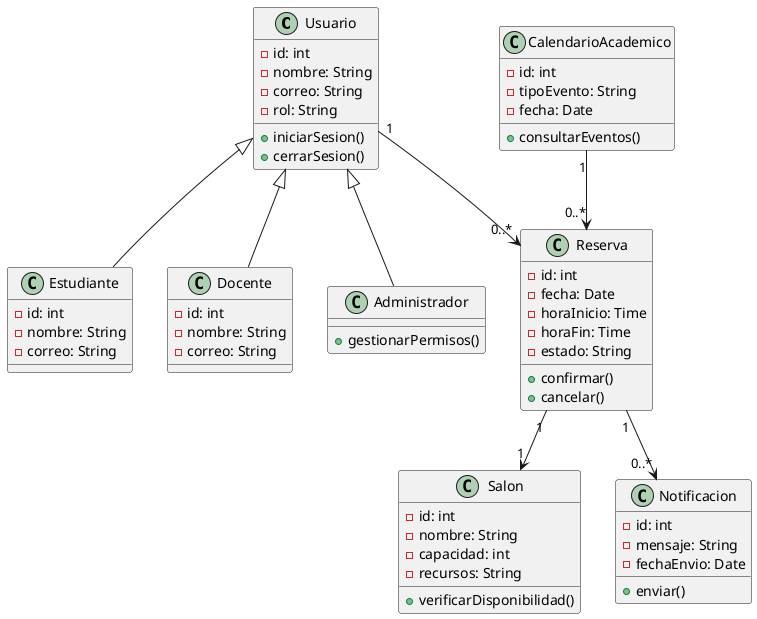 @startuml ClaseSalon
class Usuario {
  - id: int
  - nombre: String
  - correo: String
  - rol: String
  + iniciarSesion()
  + cerrarSesion()
}

class Estudiante {
    - id: int
    - nombre: String
    - correo: String
}

class Docente {  
  - id: int
  - nombre: String
  - correo: String
}
class Administrador {
  + gestionarPermisos()
}

class Salon {
  - id: int
  - nombre: String
  - capacidad: int
  - recursos: String
  + verificarDisponibilidad()
}

class Reserva {
  - id: int
  - fecha: Date
  - horaInicio: Time
  - horaFin: Time
  - estado: String
  + confirmar()
  + cancelar()
}

class CalendarioAcademico {
  - id: int
  - tipoEvento: String
  - fecha: Date
  + consultarEventos()
}

class Notificacion {
  - id: int
  - mensaje: String
  - fechaEnvio: Date
  + enviar()
}

Usuario <|-- Estudiante
Usuario <|-- Docente
Usuario <|-- Administrador

Usuario "1" --> "0..*" Reserva
Reserva "1" --> "1" Salon
Reserva "1" --> "0..*" Notificacion

CalendarioAcademico "1" --> "0..*" Reserva

@enduml
